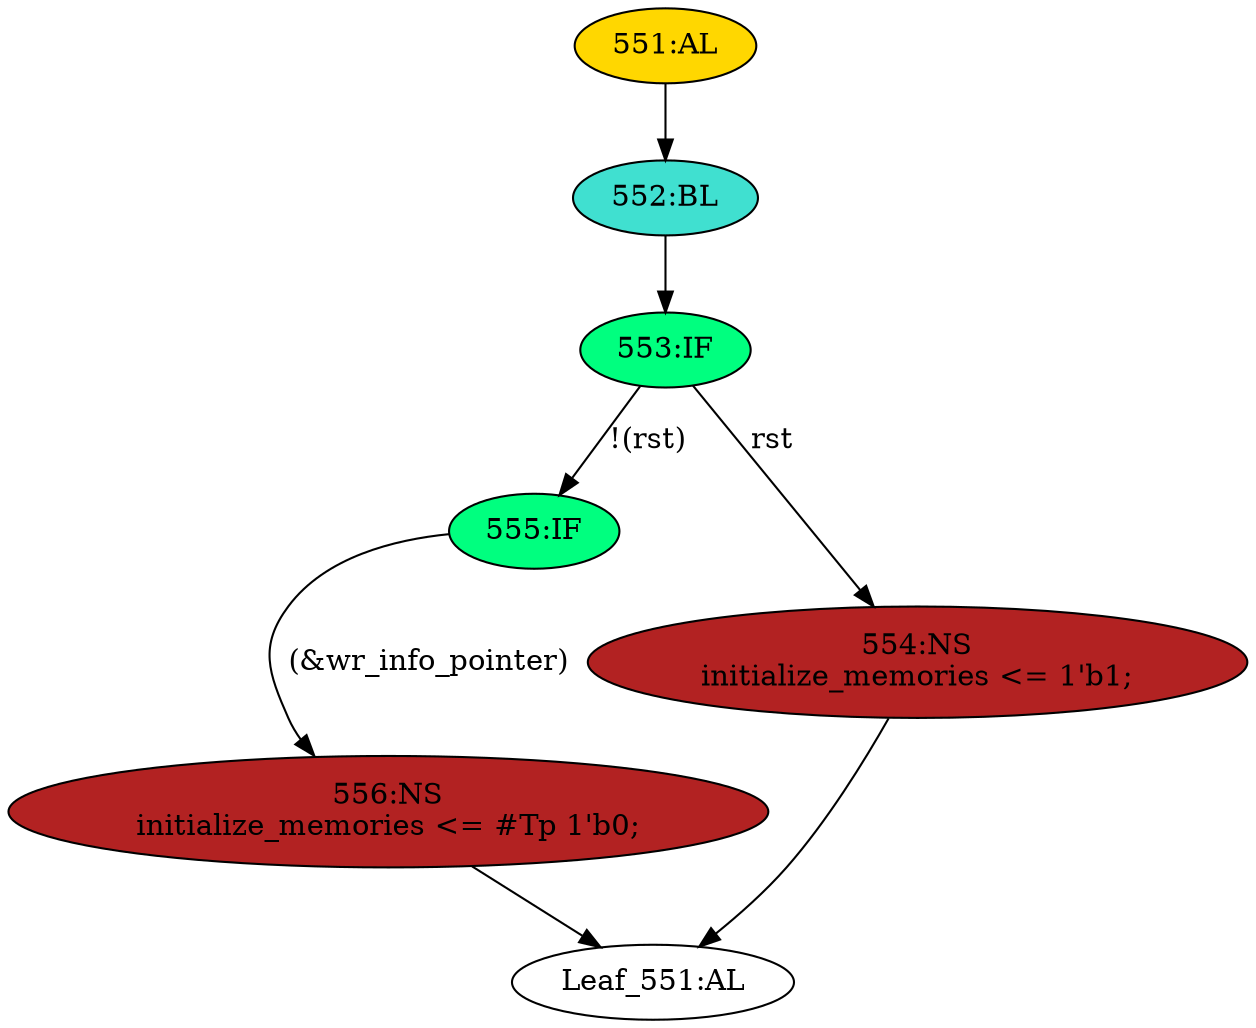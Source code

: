 strict digraph "" {
	node [label="\N"];
	"552:BL"	 [ast="<pyverilog.vparser.ast.Block object at 0x7feea1c0bc90>",
		fillcolor=turquoise,
		label="552:BL",
		statements="[]",
		style=filled,
		typ=Block];
	"553:IF"	 [ast="<pyverilog.vparser.ast.IfStatement object at 0x7feea1c0bcd0>",
		fillcolor=springgreen,
		label="553:IF",
		statements="[]",
		style=filled,
		typ=IfStatement];
	"552:BL" -> "553:IF"	 [cond="[]",
		lineno=None];
	"551:AL"	 [ast="<pyverilog.vparser.ast.Always object at 0x7feea1c0f210>",
		clk_sens=True,
		fillcolor=gold,
		label="551:AL",
		sens="['clk', 'rst']",
		statements="[]",
		style=filled,
		typ=Always,
		use_var="['rst', 'wr_info_pointer']"];
	"551:AL" -> "552:BL"	 [cond="[]",
		lineno=None];
	"555:IF"	 [ast="<pyverilog.vparser.ast.IfStatement object at 0x7feea1c0bd10>",
		fillcolor=springgreen,
		label="555:IF",
		statements="[]",
		style=filled,
		typ=IfStatement];
	"556:NS"	 [ast="<pyverilog.vparser.ast.NonblockingSubstitution object at 0x7feea1c0bd50>",
		fillcolor=firebrick,
		label="556:NS
initialize_memories <= #Tp 1'b0;",
		statements="[<pyverilog.vparser.ast.NonblockingSubstitution object at 0x7feea1c0bd50>]",
		style=filled,
		typ=NonblockingSubstitution];
	"555:IF" -> "556:NS"	 [cond="['wr_info_pointer']",
		label="(&wr_info_pointer)",
		lineno=555];
	"Leaf_551:AL"	 [def_var="['initialize_memories']",
		label="Leaf_551:AL"];
	"556:NS" -> "Leaf_551:AL"	 [cond="[]",
		lineno=None];
	"554:NS"	 [ast="<pyverilog.vparser.ast.NonblockingSubstitution object at 0x7feea1c0f050>",
		fillcolor=firebrick,
		label="554:NS
initialize_memories <= 1'b1;",
		statements="[<pyverilog.vparser.ast.NonblockingSubstitution object at 0x7feea1c0f050>]",
		style=filled,
		typ=NonblockingSubstitution];
	"554:NS" -> "Leaf_551:AL"	 [cond="[]",
		lineno=None];
	"553:IF" -> "555:IF"	 [cond="['rst']",
		label="!(rst)",
		lineno=553];
	"553:IF" -> "554:NS"	 [cond="['rst']",
		label=rst,
		lineno=553];
}
